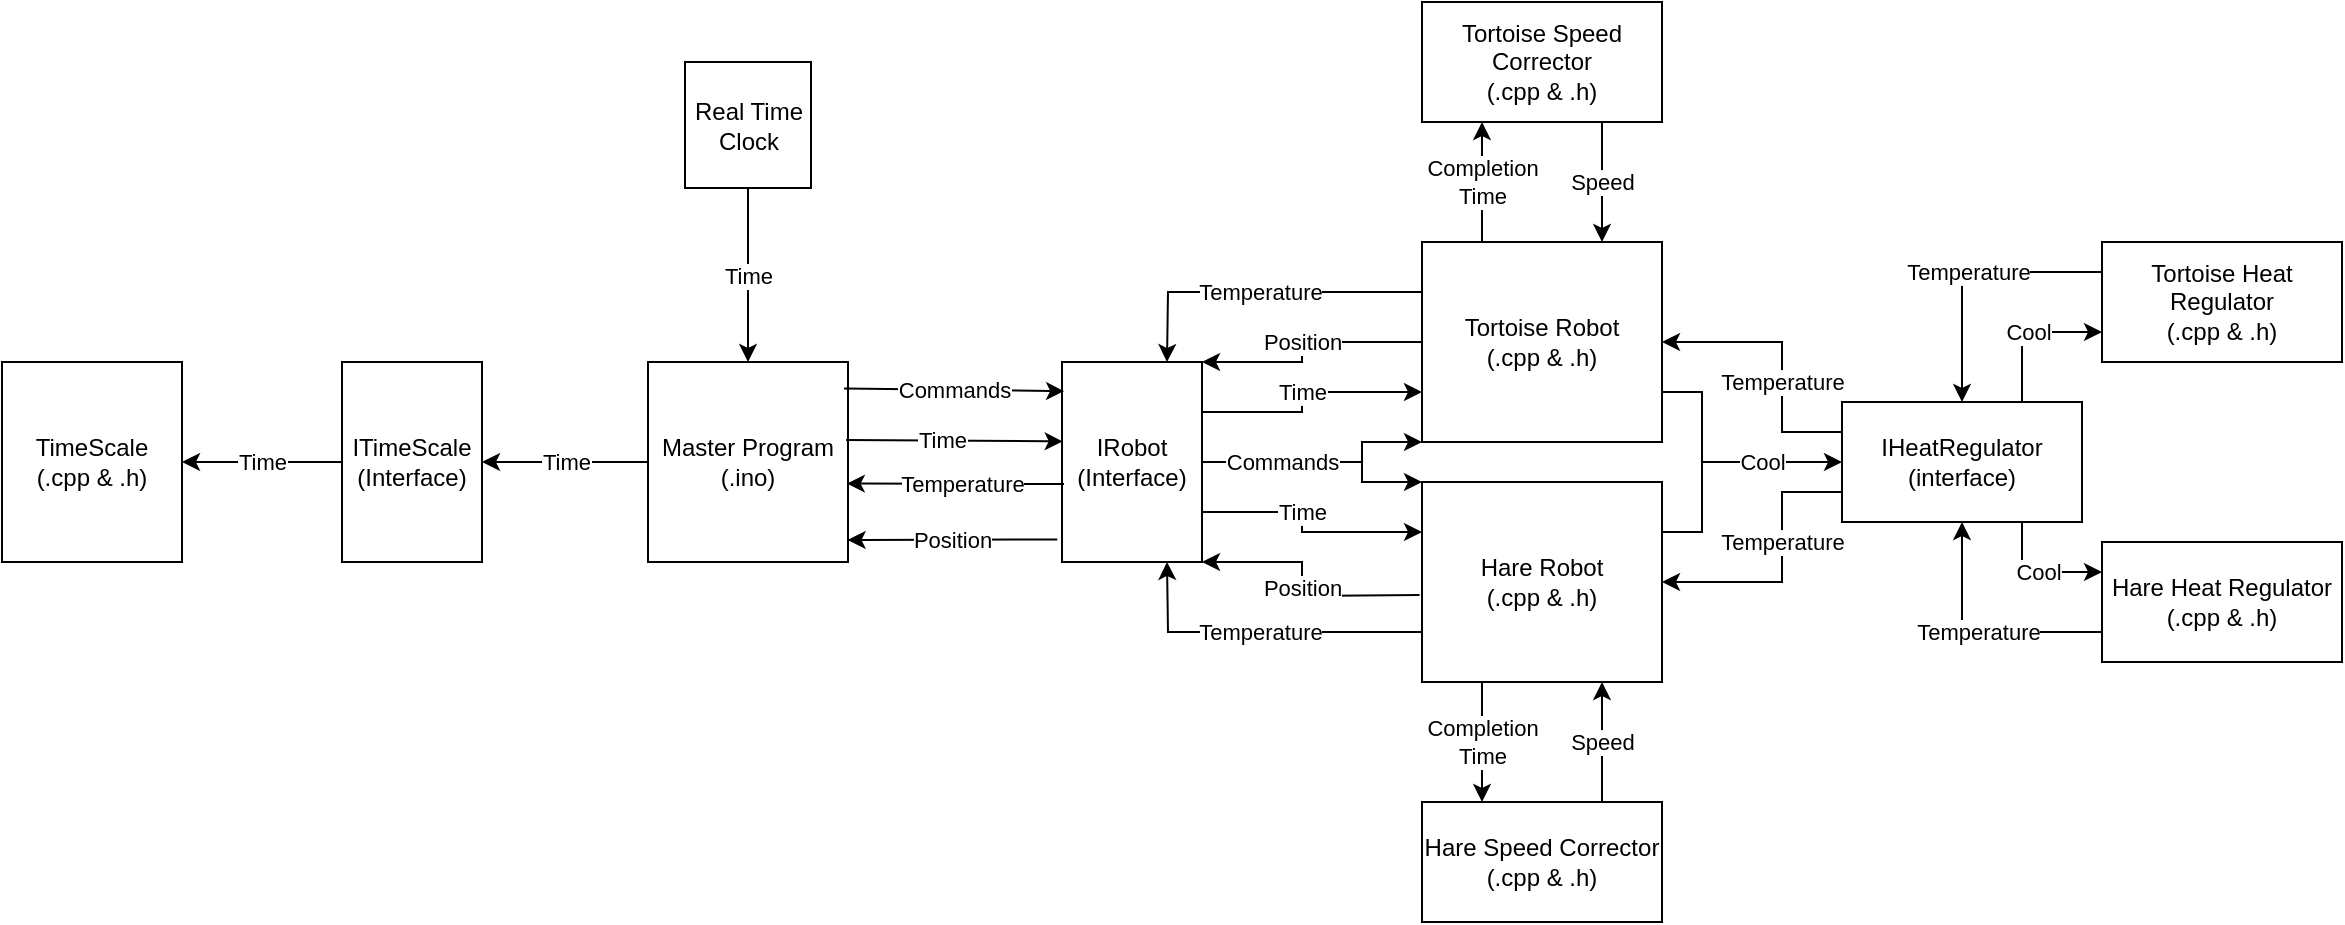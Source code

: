 <mxfile version="12.6.5" type="device"><diagram id="kch-Uc-XC8rPfv4gn16a" name="Page-1"><mxGraphModel dx="870" dy="655" grid="1" gridSize="10" guides="1" tooltips="1" connect="1" arrows="1" fold="1" page="1" pageScale="1" pageWidth="827" pageHeight="1169" math="0" shadow="0"><root><mxCell id="0"/><mxCell id="1" parent="0"/><mxCell id="U9x4q48XsVGT4hLTRmqz-1" value="Master Program (.ino)" style="whiteSpace=wrap;html=1;aspect=fixed;" parent="1" vertex="1"><mxGeometry x="373" y="280" width="100" height="100" as="geometry"/></mxCell><mxCell id="U9x4q48XsVGT4hLTRmqz-3" value="Real Time Clock" style="whiteSpace=wrap;html=1;aspect=fixed;" parent="1" vertex="1"><mxGeometry x="391.5" y="130" width="63" height="63" as="geometry"/></mxCell><mxCell id="U9x4q48XsVGT4hLTRmqz-4" value="Time" style="endArrow=classic;html=1;entryX=0.5;entryY=0;entryDx=0;entryDy=0;exitX=0.5;exitY=1;exitDx=0;exitDy=0;" parent="1" source="U9x4q48XsVGT4hLTRmqz-3" target="U9x4q48XsVGT4hLTRmqz-1" edge="1"><mxGeometry width="50" height="50" relative="1" as="geometry"><mxPoint x="450" y="220" as="sourcePoint"/><mxPoint x="250" y="400" as="targetPoint"/></mxGeometry></mxCell><mxCell id="U9x4q48XsVGT4hLTRmqz-22" value="Commands" style="edgeStyle=orthogonalEdgeStyle;rounded=0;orthogonalLoop=1;jettySize=auto;html=1;exitX=1;exitY=0.5;exitDx=0;exitDy=0;entryX=0;entryY=1;entryDx=0;entryDy=0;" parent="1" source="U9x4q48XsVGT4hLTRmqz-5" target="U9x4q48XsVGT4hLTRmqz-6" edge="1"><mxGeometry x="-0.333" relative="1" as="geometry"><Array as="points"><mxPoint x="730" y="330"/><mxPoint x="730" y="320"/></Array><mxPoint as="offset"/></mxGeometry></mxCell><mxCell id="U9x4q48XsVGT4hLTRmqz-5" value="IRobot&lt;br&gt;(Interface)" style="rounded=0;whiteSpace=wrap;html=1;" parent="1" vertex="1"><mxGeometry x="580" y="280" width="70" height="100" as="geometry"/></mxCell><mxCell id="U9x4q48XsVGT4hLTRmqz-6" value="Tortoise Robot&lt;br&gt;(.cpp &amp;amp; .h)" style="rounded=0;whiteSpace=wrap;html=1;" parent="1" vertex="1"><mxGeometry x="760" y="220" width="120" height="100" as="geometry"/></mxCell><mxCell id="U9x4q48XsVGT4hLTRmqz-7" value="Hare Robot&lt;br&gt;(.cpp &amp;amp; .h)" style="rounded=0;whiteSpace=wrap;html=1;" parent="1" vertex="1"><mxGeometry x="760" y="340" width="120" height="100" as="geometry"/></mxCell><mxCell id="U9x4q48XsVGT4hLTRmqz-8" value="IHeatRegulator&lt;br&gt;(interface)" style="rounded=0;whiteSpace=wrap;html=1;" parent="1" vertex="1"><mxGeometry x="970" y="300" width="120" height="60" as="geometry"/></mxCell><mxCell id="U9x4q48XsVGT4hLTRmqz-9" value="Hare Heat Regulator&lt;br&gt;(.cpp &amp;amp; .h)" style="rounded=0;whiteSpace=wrap;html=1;" parent="1" vertex="1"><mxGeometry x="1100" y="370" width="120" height="60" as="geometry"/></mxCell><mxCell id="U9x4q48XsVGT4hLTRmqz-10" value="Tortoise Heat Regulator&lt;br&gt;(.cpp &amp;amp; .h)" style="rounded=0;whiteSpace=wrap;html=1;" parent="1" vertex="1"><mxGeometry x="1100" y="220" width="120" height="60" as="geometry"/></mxCell><mxCell id="U9x4q48XsVGT4hLTRmqz-11" value="Tortoise Speed Corrector&lt;br&gt;(.cpp &amp;amp; .h)" style="rounded=0;whiteSpace=wrap;html=1;" parent="1" vertex="1"><mxGeometry x="760" y="100" width="120" height="60" as="geometry"/></mxCell><mxCell id="U9x4q48XsVGT4hLTRmqz-12" value="Hare Speed Corrector&lt;br&gt;(.cpp &amp;amp; .h)" style="rounded=0;whiteSpace=wrap;html=1;" parent="1" vertex="1"><mxGeometry x="760" y="500" width="120" height="60" as="geometry"/></mxCell><mxCell id="U9x4q48XsVGT4hLTRmqz-13" value="ITimeScale&lt;br&gt;(Interface)" style="rounded=0;whiteSpace=wrap;html=1;" parent="1" vertex="1"><mxGeometry x="220" y="280" width="70" height="100" as="geometry"/></mxCell><mxCell id="U9x4q48XsVGT4hLTRmqz-14" value="TimeScale&lt;br&gt;(.cpp &amp;amp; .h)" style="rounded=0;whiteSpace=wrap;html=1;" parent="1" vertex="1"><mxGeometry x="50" y="280" width="90" height="100" as="geometry"/></mxCell><mxCell id="U9x4q48XsVGT4hLTRmqz-15" value="Time" style="endArrow=classic;html=1;exitX=0;exitY=0.5;exitDx=0;exitDy=0;entryX=1;entryY=0.5;entryDx=0;entryDy=0;" parent="1" source="U9x4q48XsVGT4hLTRmqz-1" target="U9x4q48XsVGT4hLTRmqz-13" edge="1"><mxGeometry width="50" height="50" relative="1" as="geometry"><mxPoint x="50" y="630" as="sourcePoint"/><mxPoint x="330" y="320" as="targetPoint"/></mxGeometry></mxCell><mxCell id="U9x4q48XsVGT4hLTRmqz-17" value="Time" style="endArrow=classic;html=1;entryX=1;entryY=0.5;entryDx=0;entryDy=0;exitX=0;exitY=0.5;exitDx=0;exitDy=0;" parent="1" source="U9x4q48XsVGT4hLTRmqz-13" target="U9x4q48XsVGT4hLTRmqz-14" edge="1"><mxGeometry width="50" height="50" relative="1" as="geometry"><mxPoint x="180" y="300" as="sourcePoint"/><mxPoint x="180" y="360" as="targetPoint"/></mxGeometry></mxCell><mxCell id="U9x4q48XsVGT4hLTRmqz-18" value="Commands" style="endArrow=classic;html=1;entryX=0.015;entryY=0.146;entryDx=0;entryDy=0;exitX=0.98;exitY=0.132;exitDx=0;exitDy=0;exitPerimeter=0;entryPerimeter=0;" parent="1" source="U9x4q48XsVGT4hLTRmqz-1" target="U9x4q48XsVGT4hLTRmqz-5" edge="1"><mxGeometry width="50" height="50" relative="1" as="geometry"><mxPoint x="50" y="630" as="sourcePoint"/><mxPoint x="100" y="580" as="targetPoint"/></mxGeometry></mxCell><mxCell id="U9x4q48XsVGT4hLTRmqz-19" value="Position" style="endArrow=classic;html=1;entryX=0.998;entryY=0.89;entryDx=0;entryDy=0;exitX=-0.034;exitY=0.887;exitDx=0;exitDy=0;entryPerimeter=0;exitPerimeter=0;" parent="1" source="U9x4q48XsVGT4hLTRmqz-5" target="U9x4q48XsVGT4hLTRmqz-1" edge="1"><mxGeometry width="50" height="50" relative="1" as="geometry"><mxPoint x="520" y="350" as="sourcePoint"/><mxPoint x="100" y="580" as="targetPoint"/></mxGeometry></mxCell><mxCell id="U9x4q48XsVGT4hLTRmqz-20" value="Temperature" style="endArrow=classic;html=1;entryX=0.994;entryY=0.608;entryDx=0;entryDy=0;entryPerimeter=0;" parent="1" target="U9x4q48XsVGT4hLTRmqz-1" edge="1"><mxGeometry x="-0.061" width="50" height="50" relative="1" as="geometry"><mxPoint x="581" y="341" as="sourcePoint"/><mxPoint x="483" y="365.0" as="targetPoint"/><mxPoint as="offset"/></mxGeometry></mxCell><mxCell id="U9x4q48XsVGT4hLTRmqz-25" value="" style="endArrow=classic;html=1;entryX=0;entryY=0;entryDx=0;entryDy=0;rounded=0;" parent="1" target="U9x4q48XsVGT4hLTRmqz-7" edge="1"><mxGeometry width="50" height="50" relative="1" as="geometry"><mxPoint x="730" y="330" as="sourcePoint"/><mxPoint x="770" y="380" as="targetPoint"/><Array as="points"><mxPoint x="730" y="340"/></Array></mxGeometry></mxCell><mxCell id="U9x4q48XsVGT4hLTRmqz-26" value="Completion&lt;br&gt;Time" style="endArrow=classic;html=1;entryX=0.25;entryY=0;entryDx=0;entryDy=0;exitX=0.25;exitY=1;exitDx=0;exitDy=0;" parent="1" source="U9x4q48XsVGT4hLTRmqz-7" target="U9x4q48XsVGT4hLTRmqz-12" edge="1"><mxGeometry width="50" height="50" relative="1" as="geometry"><mxPoint x="380" y="630" as="sourcePoint"/><mxPoint x="430" y="580" as="targetPoint"/></mxGeometry></mxCell><mxCell id="U9x4q48XsVGT4hLTRmqz-27" value="Speed" style="endArrow=classic;html=1;entryX=0.75;entryY=1;entryDx=0;entryDy=0;exitX=0.75;exitY=0;exitDx=0;exitDy=0;" parent="1" source="U9x4q48XsVGT4hLTRmqz-12" target="U9x4q48XsVGT4hLTRmqz-7" edge="1"><mxGeometry width="50" height="50" relative="1" as="geometry"><mxPoint x="380" y="630" as="sourcePoint"/><mxPoint x="430" y="580" as="targetPoint"/></mxGeometry></mxCell><mxCell id="U9x4q48XsVGT4hLTRmqz-28" value="Completion&lt;br&gt;Time" style="endArrow=classic;html=1;entryX=0.25;entryY=1;entryDx=0;entryDy=0;exitX=0.25;exitY=0;exitDx=0;exitDy=0;" parent="1" source="U9x4q48XsVGT4hLTRmqz-6" target="U9x4q48XsVGT4hLTRmqz-11" edge="1"><mxGeometry width="50" height="50" relative="1" as="geometry"><mxPoint x="740" y="200" as="sourcePoint"/><mxPoint x="775" y="320.0" as="targetPoint"/><Array as="points"><mxPoint x="790" y="190"/></Array></mxGeometry></mxCell><mxCell id="U9x4q48XsVGT4hLTRmqz-29" value="Speed" style="endArrow=classic;html=1;entryX=0.75;entryY=0;entryDx=0;entryDy=0;exitX=0.75;exitY=1;exitDx=0;exitDy=0;" parent="1" source="U9x4q48XsVGT4hLTRmqz-11" target="U9x4q48XsVGT4hLTRmqz-6" edge="1"><mxGeometry width="50" height="50" relative="1" as="geometry"><mxPoint x="887.5" y="340.0" as="sourcePoint"/><mxPoint x="880" y="280.0" as="targetPoint"/></mxGeometry></mxCell><mxCell id="U9x4q48XsVGT4hLTRmqz-32" value="Cool" style="endArrow=classic;html=1;entryX=0;entryY=0.5;entryDx=0;entryDy=0;exitX=1;exitY=0.75;exitDx=0;exitDy=0;rounded=0;" parent="1" source="U9x4q48XsVGT4hLTRmqz-6" target="U9x4q48XsVGT4hLTRmqz-8" edge="1"><mxGeometry x="0.36" width="50" height="50" relative="1" as="geometry"><mxPoint x="920" y="330" as="sourcePoint"/><mxPoint x="940" y="380" as="targetPoint"/><Array as="points"><mxPoint x="900" y="295"/><mxPoint x="900" y="330"/></Array><mxPoint as="offset"/></mxGeometry></mxCell><mxCell id="U9x4q48XsVGT4hLTRmqz-34" value="" style="endArrow=none;html=1;exitX=1;exitY=0.25;exitDx=0;exitDy=0;strokeColor=#000000;rounded=0;" parent="1" source="U9x4q48XsVGT4hLTRmqz-7" edge="1"><mxGeometry width="50" height="50" relative="1" as="geometry"><mxPoint x="880" y="400" as="sourcePoint"/><mxPoint x="900" y="330" as="targetPoint"/><Array as="points"><mxPoint x="900" y="365"/></Array></mxGeometry></mxCell><mxCell id="U9x4q48XsVGT4hLTRmqz-35" value="Temperature" style="endArrow=classic;html=1;strokeColor=#000000;exitX=0;exitY=0.75;exitDx=0;exitDy=0;entryX=1;entryY=0.5;entryDx=0;entryDy=0;rounded=0;" parent="1" source="U9x4q48XsVGT4hLTRmqz-8" target="U9x4q48XsVGT4hLTRmqz-7" edge="1"><mxGeometry x="-0.185" width="50" height="50" relative="1" as="geometry"><mxPoint x="930" y="380" as="sourcePoint"/><mxPoint x="950" y="420" as="targetPoint"/><Array as="points"><mxPoint x="940" y="345"/><mxPoint x="940" y="390"/></Array><mxPoint as="offset"/></mxGeometry></mxCell><mxCell id="U9x4q48XsVGT4hLTRmqz-36" value="Temperature" style="endArrow=classic;html=1;strokeColor=#000000;exitX=0;exitY=0.25;exitDx=0;exitDy=0;entryX=1;entryY=0.5;entryDx=0;entryDy=0;rounded=0;" parent="1" source="U9x4q48XsVGT4hLTRmqz-8" target="U9x4q48XsVGT4hLTRmqz-6" edge="1"><mxGeometry x="-0.185" width="50" height="50" relative="1" as="geometry"><mxPoint x="1000" y="200.0" as="sourcePoint"/><mxPoint x="910" y="245.0" as="targetPoint"/><Array as="points"><mxPoint x="940" y="315"/><mxPoint x="940" y="270"/></Array><mxPoint as="offset"/></mxGeometry></mxCell><mxCell id="U9x4q48XsVGT4hLTRmqz-37" value="Time" style="endArrow=classic;html=1;entryX=0.005;entryY=0.397;entryDx=0;entryDy=0;exitX=0.991;exitY=0.39;exitDx=0;exitDy=0;exitPerimeter=0;entryPerimeter=0;" parent="1" source="U9x4q48XsVGT4hLTRmqz-1" target="U9x4q48XsVGT4hLTRmqz-5" edge="1"><mxGeometry x="-0.115" width="50" height="50" relative="1" as="geometry"><mxPoint x="481" y="303.2" as="sourcePoint"/><mxPoint x="591.05" y="304.6" as="targetPoint"/><mxPoint as="offset"/></mxGeometry></mxCell><mxCell id="U9x4q48XsVGT4hLTRmqz-38" value="Cool" style="endArrow=classic;html=1;strokeColor=#000000;entryX=0;entryY=0.25;entryDx=0;entryDy=0;exitX=0.75;exitY=1;exitDx=0;exitDy=0;rounded=0;" parent="1" source="U9x4q48XsVGT4hLTRmqz-8" target="U9x4q48XsVGT4hLTRmqz-9" edge="1"><mxGeometry width="50" height="50" relative="1" as="geometry"><mxPoint x="970" y="420" as="sourcePoint"/><mxPoint x="1060" y="400" as="targetPoint"/><Array as="points"><mxPoint x="1060" y="385"/></Array></mxGeometry></mxCell><mxCell id="U9x4q48XsVGT4hLTRmqz-40" value="Cool" style="endArrow=classic;html=1;strokeColor=#000000;entryX=0;entryY=0.75;entryDx=0;entryDy=0;exitX=0.75;exitY=0;exitDx=0;exitDy=0;rounded=0;" parent="1" source="U9x4q48XsVGT4hLTRmqz-8" target="U9x4q48XsVGT4hLTRmqz-10" edge="1"><mxGeometry width="50" height="50" relative="1" as="geometry"><mxPoint x="1005" y="270" as="sourcePoint"/><mxPoint x="1060" y="240" as="targetPoint"/><Array as="points"><mxPoint x="1060" y="265"/></Array></mxGeometry></mxCell><mxCell id="U9x4q48XsVGT4hLTRmqz-41" value="Temperature" style="endArrow=classic;html=1;strokeColor=#000000;exitX=0;exitY=0.75;exitDx=0;exitDy=0;entryX=0.5;entryY=1;entryDx=0;entryDy=0;rounded=0;" parent="1" source="U9x4q48XsVGT4hLTRmqz-9" target="U9x4q48XsVGT4hLTRmqz-8" edge="1"><mxGeometry width="50" height="50" relative="1" as="geometry"><mxPoint x="1030" y="540" as="sourcePoint"/><mxPoint x="1020" y="370" as="targetPoint"/><Array as="points"><mxPoint x="1030" y="415"/></Array></mxGeometry></mxCell><mxCell id="U9x4q48XsVGT4hLTRmqz-42" value="Temperature" style="endArrow=classic;html=1;strokeColor=#000000;exitX=0;exitY=0.25;exitDx=0;exitDy=0;entryX=0.5;entryY=0;entryDx=0;entryDy=0;rounded=0;" parent="1" source="U9x4q48XsVGT4hLTRmqz-10" target="U9x4q48XsVGT4hLTRmqz-8" edge="1"><mxGeometry width="50" height="50" relative="1" as="geometry"><mxPoint x="1065" y="255.0" as="sourcePoint"/><mxPoint x="995" y="200.0" as="targetPoint"/><Array as="points"><mxPoint x="1030" y="235"/></Array></mxGeometry></mxCell><mxCell id="U9x4q48XsVGT4hLTRmqz-43" value="Time" style="endArrow=classic;html=1;strokeColor=#000000;entryX=0;entryY=0.25;entryDx=0;entryDy=0;exitX=1;exitY=0.75;exitDx=0;exitDy=0;rounded=0;" parent="1" source="U9x4q48XsVGT4hLTRmqz-5" target="U9x4q48XsVGT4hLTRmqz-7" edge="1"><mxGeometry x="-0.167" width="50" height="50" relative="1" as="geometry"><mxPoint x="630" y="420" as="sourcePoint"/><mxPoint x="700" y="430" as="targetPoint"/><Array as="points"><mxPoint x="700" y="355"/><mxPoint x="700" y="365"/></Array><mxPoint as="offset"/></mxGeometry></mxCell><mxCell id="U9x4q48XsVGT4hLTRmqz-44" value="Time" style="endArrow=classic;html=1;strokeColor=#000000;entryX=0;entryY=0.75;entryDx=0;entryDy=0;exitX=1;exitY=0.25;exitDx=0;exitDy=0;rounded=0;" parent="1" source="U9x4q48XsVGT4hLTRmqz-5" target="U9x4q48XsVGT4hLTRmqz-6" edge="1"><mxGeometry width="50" height="50" relative="1" as="geometry"><mxPoint x="640" y="210" as="sourcePoint"/><mxPoint x="690" y="160" as="targetPoint"/><Array as="points"><mxPoint x="700" y="305"/><mxPoint x="700" y="295"/></Array></mxGeometry></mxCell><mxCell id="U9x4q48XsVGT4hLTRmqz-45" value="Position" style="endArrow=classic;html=1;strokeColor=#000000;entryX=1;entryY=1;entryDx=0;entryDy=0;exitX=-0.01;exitY=0.565;exitDx=0;exitDy=0;exitPerimeter=0;rounded=0;" parent="1" source="U9x4q48XsVGT4hLTRmqz-7" target="U9x4q48XsVGT4hLTRmqz-5" edge="1"><mxGeometry width="50" height="50" relative="1" as="geometry"><mxPoint x="550" y="510" as="sourcePoint"/><mxPoint x="620" y="460" as="targetPoint"/><Array as="points"><mxPoint x="700" y="397"/><mxPoint x="700" y="380"/></Array></mxGeometry></mxCell><mxCell id="U9x4q48XsVGT4hLTRmqz-46" value="Position" style="endArrow=classic;html=1;strokeColor=#000000;entryX=1;entryY=0;entryDx=0;entryDy=0;exitX=0;exitY=0.5;exitDx=0;exitDy=0;rounded=0;" parent="1" source="U9x4q48XsVGT4hLTRmqz-6" target="U9x4q48XsVGT4hLTRmqz-5" edge="1"><mxGeometry width="50" height="50" relative="1" as="geometry"><mxPoint x="738.8" y="258" as="sourcePoint"/><mxPoint x="630" y="241.5" as="targetPoint"/><Array as="points"><mxPoint x="700" y="270"/><mxPoint x="700" y="280"/></Array></mxGeometry></mxCell><mxCell id="U9x4q48XsVGT4hLTRmqz-47" value="Temperature" style="endArrow=classic;html=1;strokeColor=#000000;entryX=0.75;entryY=1;entryDx=0;entryDy=0;exitX=0;exitY=0.75;exitDx=0;exitDy=0;rounded=0;" parent="1" source="U9x4q48XsVGT4hLTRmqz-7" target="U9x4q48XsVGT4hLTRmqz-5" edge="1"><mxGeometry width="50" height="50" relative="1" as="geometry"><mxPoint x="700" y="460" as="sourcePoint"/><mxPoint x="620" y="440" as="targetPoint"/><Array as="points"><mxPoint x="633" y="415"/></Array></mxGeometry></mxCell><mxCell id="U9x4q48XsVGT4hLTRmqz-48" value="Temperature" style="endArrow=classic;html=1;strokeColor=#000000;exitX=0;exitY=0.25;exitDx=0;exitDy=0;rounded=0;entryX=0.75;entryY=0;entryDx=0;entryDy=0;" parent="1" source="U9x4q48XsVGT4hLTRmqz-6" target="U9x4q48XsVGT4hLTRmqz-5" edge="1"><mxGeometry width="50" height="50" relative="1" as="geometry"><mxPoint x="747.5" y="228" as="sourcePoint"/><mxPoint x="620" y="270" as="targetPoint"/><Array as="points"><mxPoint x="633" y="245"/></Array></mxGeometry></mxCell></root></mxGraphModel></diagram></mxfile>